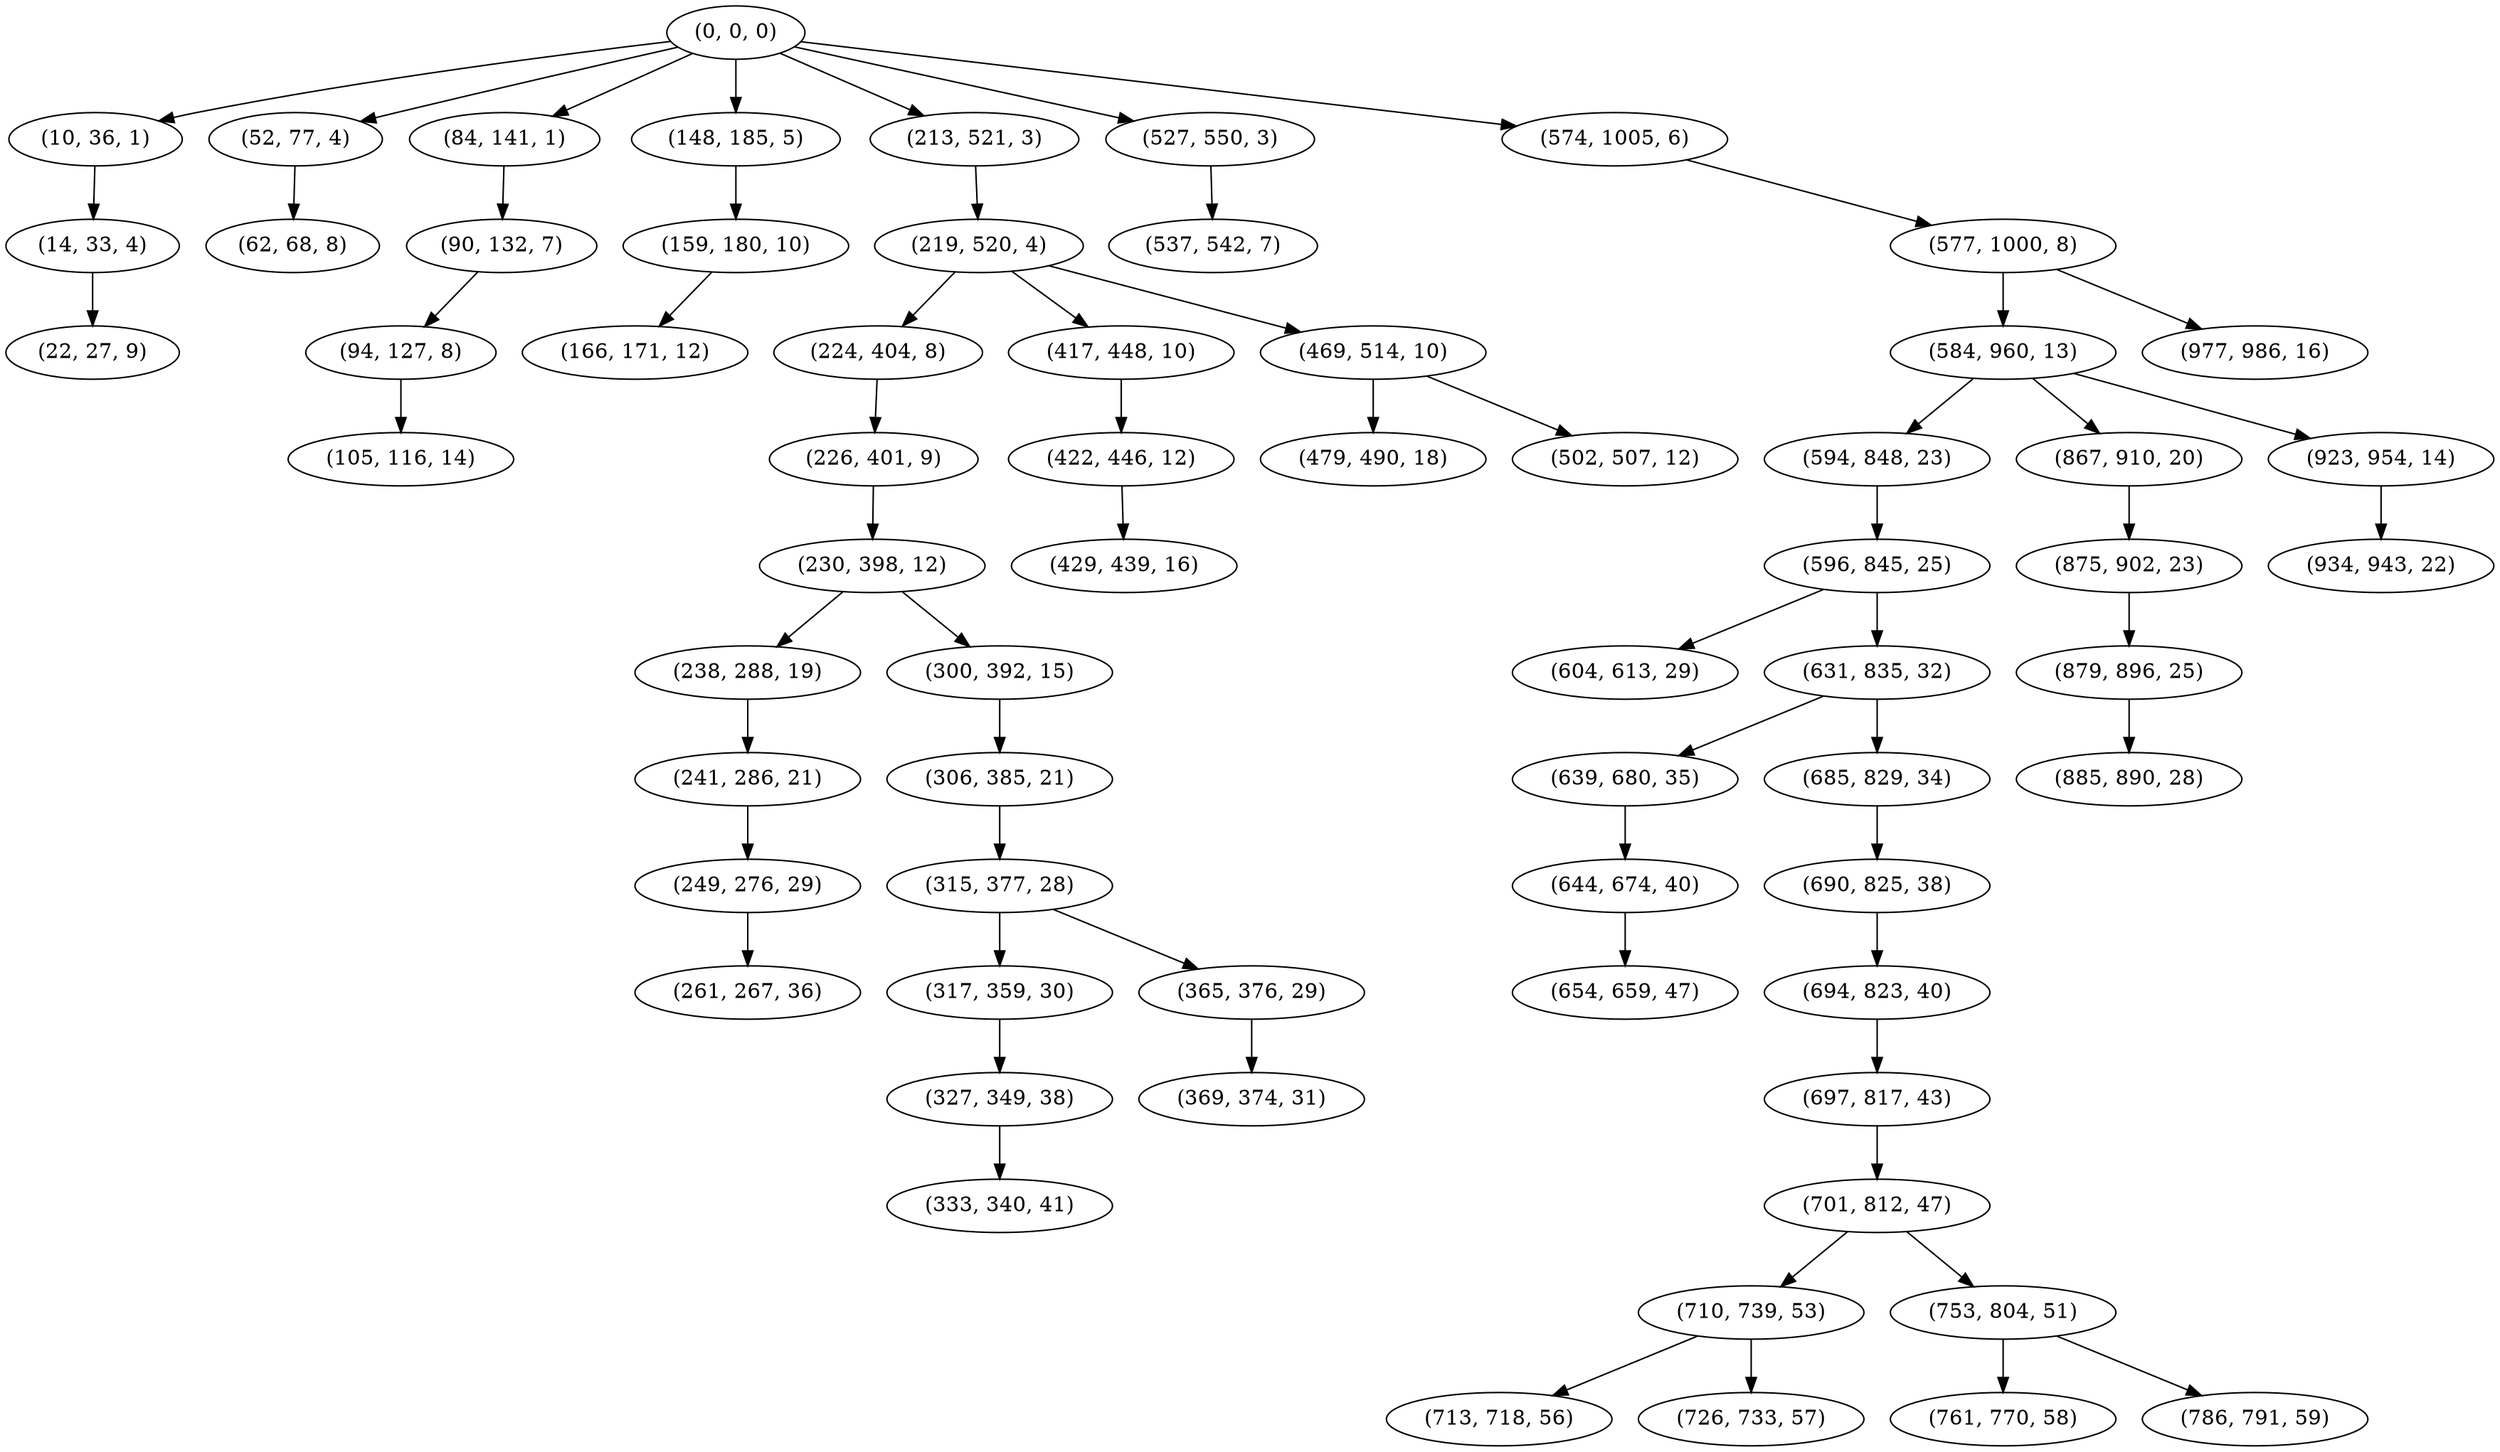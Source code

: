 digraph tree {
    "(0, 0, 0)";
    "(10, 36, 1)";
    "(14, 33, 4)";
    "(22, 27, 9)";
    "(52, 77, 4)";
    "(62, 68, 8)";
    "(84, 141, 1)";
    "(90, 132, 7)";
    "(94, 127, 8)";
    "(105, 116, 14)";
    "(148, 185, 5)";
    "(159, 180, 10)";
    "(166, 171, 12)";
    "(213, 521, 3)";
    "(219, 520, 4)";
    "(224, 404, 8)";
    "(226, 401, 9)";
    "(230, 398, 12)";
    "(238, 288, 19)";
    "(241, 286, 21)";
    "(249, 276, 29)";
    "(261, 267, 36)";
    "(300, 392, 15)";
    "(306, 385, 21)";
    "(315, 377, 28)";
    "(317, 359, 30)";
    "(327, 349, 38)";
    "(333, 340, 41)";
    "(365, 376, 29)";
    "(369, 374, 31)";
    "(417, 448, 10)";
    "(422, 446, 12)";
    "(429, 439, 16)";
    "(469, 514, 10)";
    "(479, 490, 18)";
    "(502, 507, 12)";
    "(527, 550, 3)";
    "(537, 542, 7)";
    "(574, 1005, 6)";
    "(577, 1000, 8)";
    "(584, 960, 13)";
    "(594, 848, 23)";
    "(596, 845, 25)";
    "(604, 613, 29)";
    "(631, 835, 32)";
    "(639, 680, 35)";
    "(644, 674, 40)";
    "(654, 659, 47)";
    "(685, 829, 34)";
    "(690, 825, 38)";
    "(694, 823, 40)";
    "(697, 817, 43)";
    "(701, 812, 47)";
    "(710, 739, 53)";
    "(713, 718, 56)";
    "(726, 733, 57)";
    "(753, 804, 51)";
    "(761, 770, 58)";
    "(786, 791, 59)";
    "(867, 910, 20)";
    "(875, 902, 23)";
    "(879, 896, 25)";
    "(885, 890, 28)";
    "(923, 954, 14)";
    "(934, 943, 22)";
    "(977, 986, 16)";
    "(0, 0, 0)" -> "(10, 36, 1)";
    "(0, 0, 0)" -> "(52, 77, 4)";
    "(0, 0, 0)" -> "(84, 141, 1)";
    "(0, 0, 0)" -> "(148, 185, 5)";
    "(0, 0, 0)" -> "(213, 521, 3)";
    "(0, 0, 0)" -> "(527, 550, 3)";
    "(0, 0, 0)" -> "(574, 1005, 6)";
    "(10, 36, 1)" -> "(14, 33, 4)";
    "(14, 33, 4)" -> "(22, 27, 9)";
    "(52, 77, 4)" -> "(62, 68, 8)";
    "(84, 141, 1)" -> "(90, 132, 7)";
    "(90, 132, 7)" -> "(94, 127, 8)";
    "(94, 127, 8)" -> "(105, 116, 14)";
    "(148, 185, 5)" -> "(159, 180, 10)";
    "(159, 180, 10)" -> "(166, 171, 12)";
    "(213, 521, 3)" -> "(219, 520, 4)";
    "(219, 520, 4)" -> "(224, 404, 8)";
    "(219, 520, 4)" -> "(417, 448, 10)";
    "(219, 520, 4)" -> "(469, 514, 10)";
    "(224, 404, 8)" -> "(226, 401, 9)";
    "(226, 401, 9)" -> "(230, 398, 12)";
    "(230, 398, 12)" -> "(238, 288, 19)";
    "(230, 398, 12)" -> "(300, 392, 15)";
    "(238, 288, 19)" -> "(241, 286, 21)";
    "(241, 286, 21)" -> "(249, 276, 29)";
    "(249, 276, 29)" -> "(261, 267, 36)";
    "(300, 392, 15)" -> "(306, 385, 21)";
    "(306, 385, 21)" -> "(315, 377, 28)";
    "(315, 377, 28)" -> "(317, 359, 30)";
    "(315, 377, 28)" -> "(365, 376, 29)";
    "(317, 359, 30)" -> "(327, 349, 38)";
    "(327, 349, 38)" -> "(333, 340, 41)";
    "(365, 376, 29)" -> "(369, 374, 31)";
    "(417, 448, 10)" -> "(422, 446, 12)";
    "(422, 446, 12)" -> "(429, 439, 16)";
    "(469, 514, 10)" -> "(479, 490, 18)";
    "(469, 514, 10)" -> "(502, 507, 12)";
    "(527, 550, 3)" -> "(537, 542, 7)";
    "(574, 1005, 6)" -> "(577, 1000, 8)";
    "(577, 1000, 8)" -> "(584, 960, 13)";
    "(577, 1000, 8)" -> "(977, 986, 16)";
    "(584, 960, 13)" -> "(594, 848, 23)";
    "(584, 960, 13)" -> "(867, 910, 20)";
    "(584, 960, 13)" -> "(923, 954, 14)";
    "(594, 848, 23)" -> "(596, 845, 25)";
    "(596, 845, 25)" -> "(604, 613, 29)";
    "(596, 845, 25)" -> "(631, 835, 32)";
    "(631, 835, 32)" -> "(639, 680, 35)";
    "(631, 835, 32)" -> "(685, 829, 34)";
    "(639, 680, 35)" -> "(644, 674, 40)";
    "(644, 674, 40)" -> "(654, 659, 47)";
    "(685, 829, 34)" -> "(690, 825, 38)";
    "(690, 825, 38)" -> "(694, 823, 40)";
    "(694, 823, 40)" -> "(697, 817, 43)";
    "(697, 817, 43)" -> "(701, 812, 47)";
    "(701, 812, 47)" -> "(710, 739, 53)";
    "(701, 812, 47)" -> "(753, 804, 51)";
    "(710, 739, 53)" -> "(713, 718, 56)";
    "(710, 739, 53)" -> "(726, 733, 57)";
    "(753, 804, 51)" -> "(761, 770, 58)";
    "(753, 804, 51)" -> "(786, 791, 59)";
    "(867, 910, 20)" -> "(875, 902, 23)";
    "(875, 902, 23)" -> "(879, 896, 25)";
    "(879, 896, 25)" -> "(885, 890, 28)";
    "(923, 954, 14)" -> "(934, 943, 22)";
}
